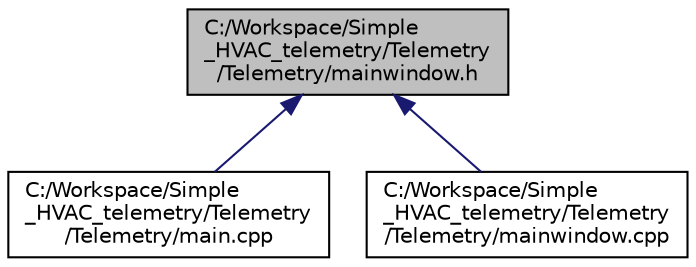 digraph "C:/Workspace/Simple_HVAC_telemetry/Telemetry/Telemetry/mainwindow.h"
{
  edge [fontname="Helvetica",fontsize="10",labelfontname="Helvetica",labelfontsize="10"];
  node [fontname="Helvetica",fontsize="10",shape=record];
  Node1 [label="C:/Workspace/Simple\l_HVAC_telemetry/Telemetry\l/Telemetry/mainwindow.h",height=0.2,width=0.4,color="black", fillcolor="grey75", style="filled", fontcolor="black"];
  Node1 -> Node2 [dir="back",color="midnightblue",fontsize="10",style="solid",fontname="Helvetica"];
  Node2 [label="C:/Workspace/Simple\l_HVAC_telemetry/Telemetry\l/Telemetry/main.cpp",height=0.2,width=0.4,color="black", fillcolor="white", style="filled",URL="$main_8cpp.html"];
  Node1 -> Node3 [dir="back",color="midnightblue",fontsize="10",style="solid",fontname="Helvetica"];
  Node3 [label="C:/Workspace/Simple\l_HVAC_telemetry/Telemetry\l/Telemetry/mainwindow.cpp",height=0.2,width=0.4,color="black", fillcolor="white", style="filled",URL="$mainwindow_8cpp.html"];
}
